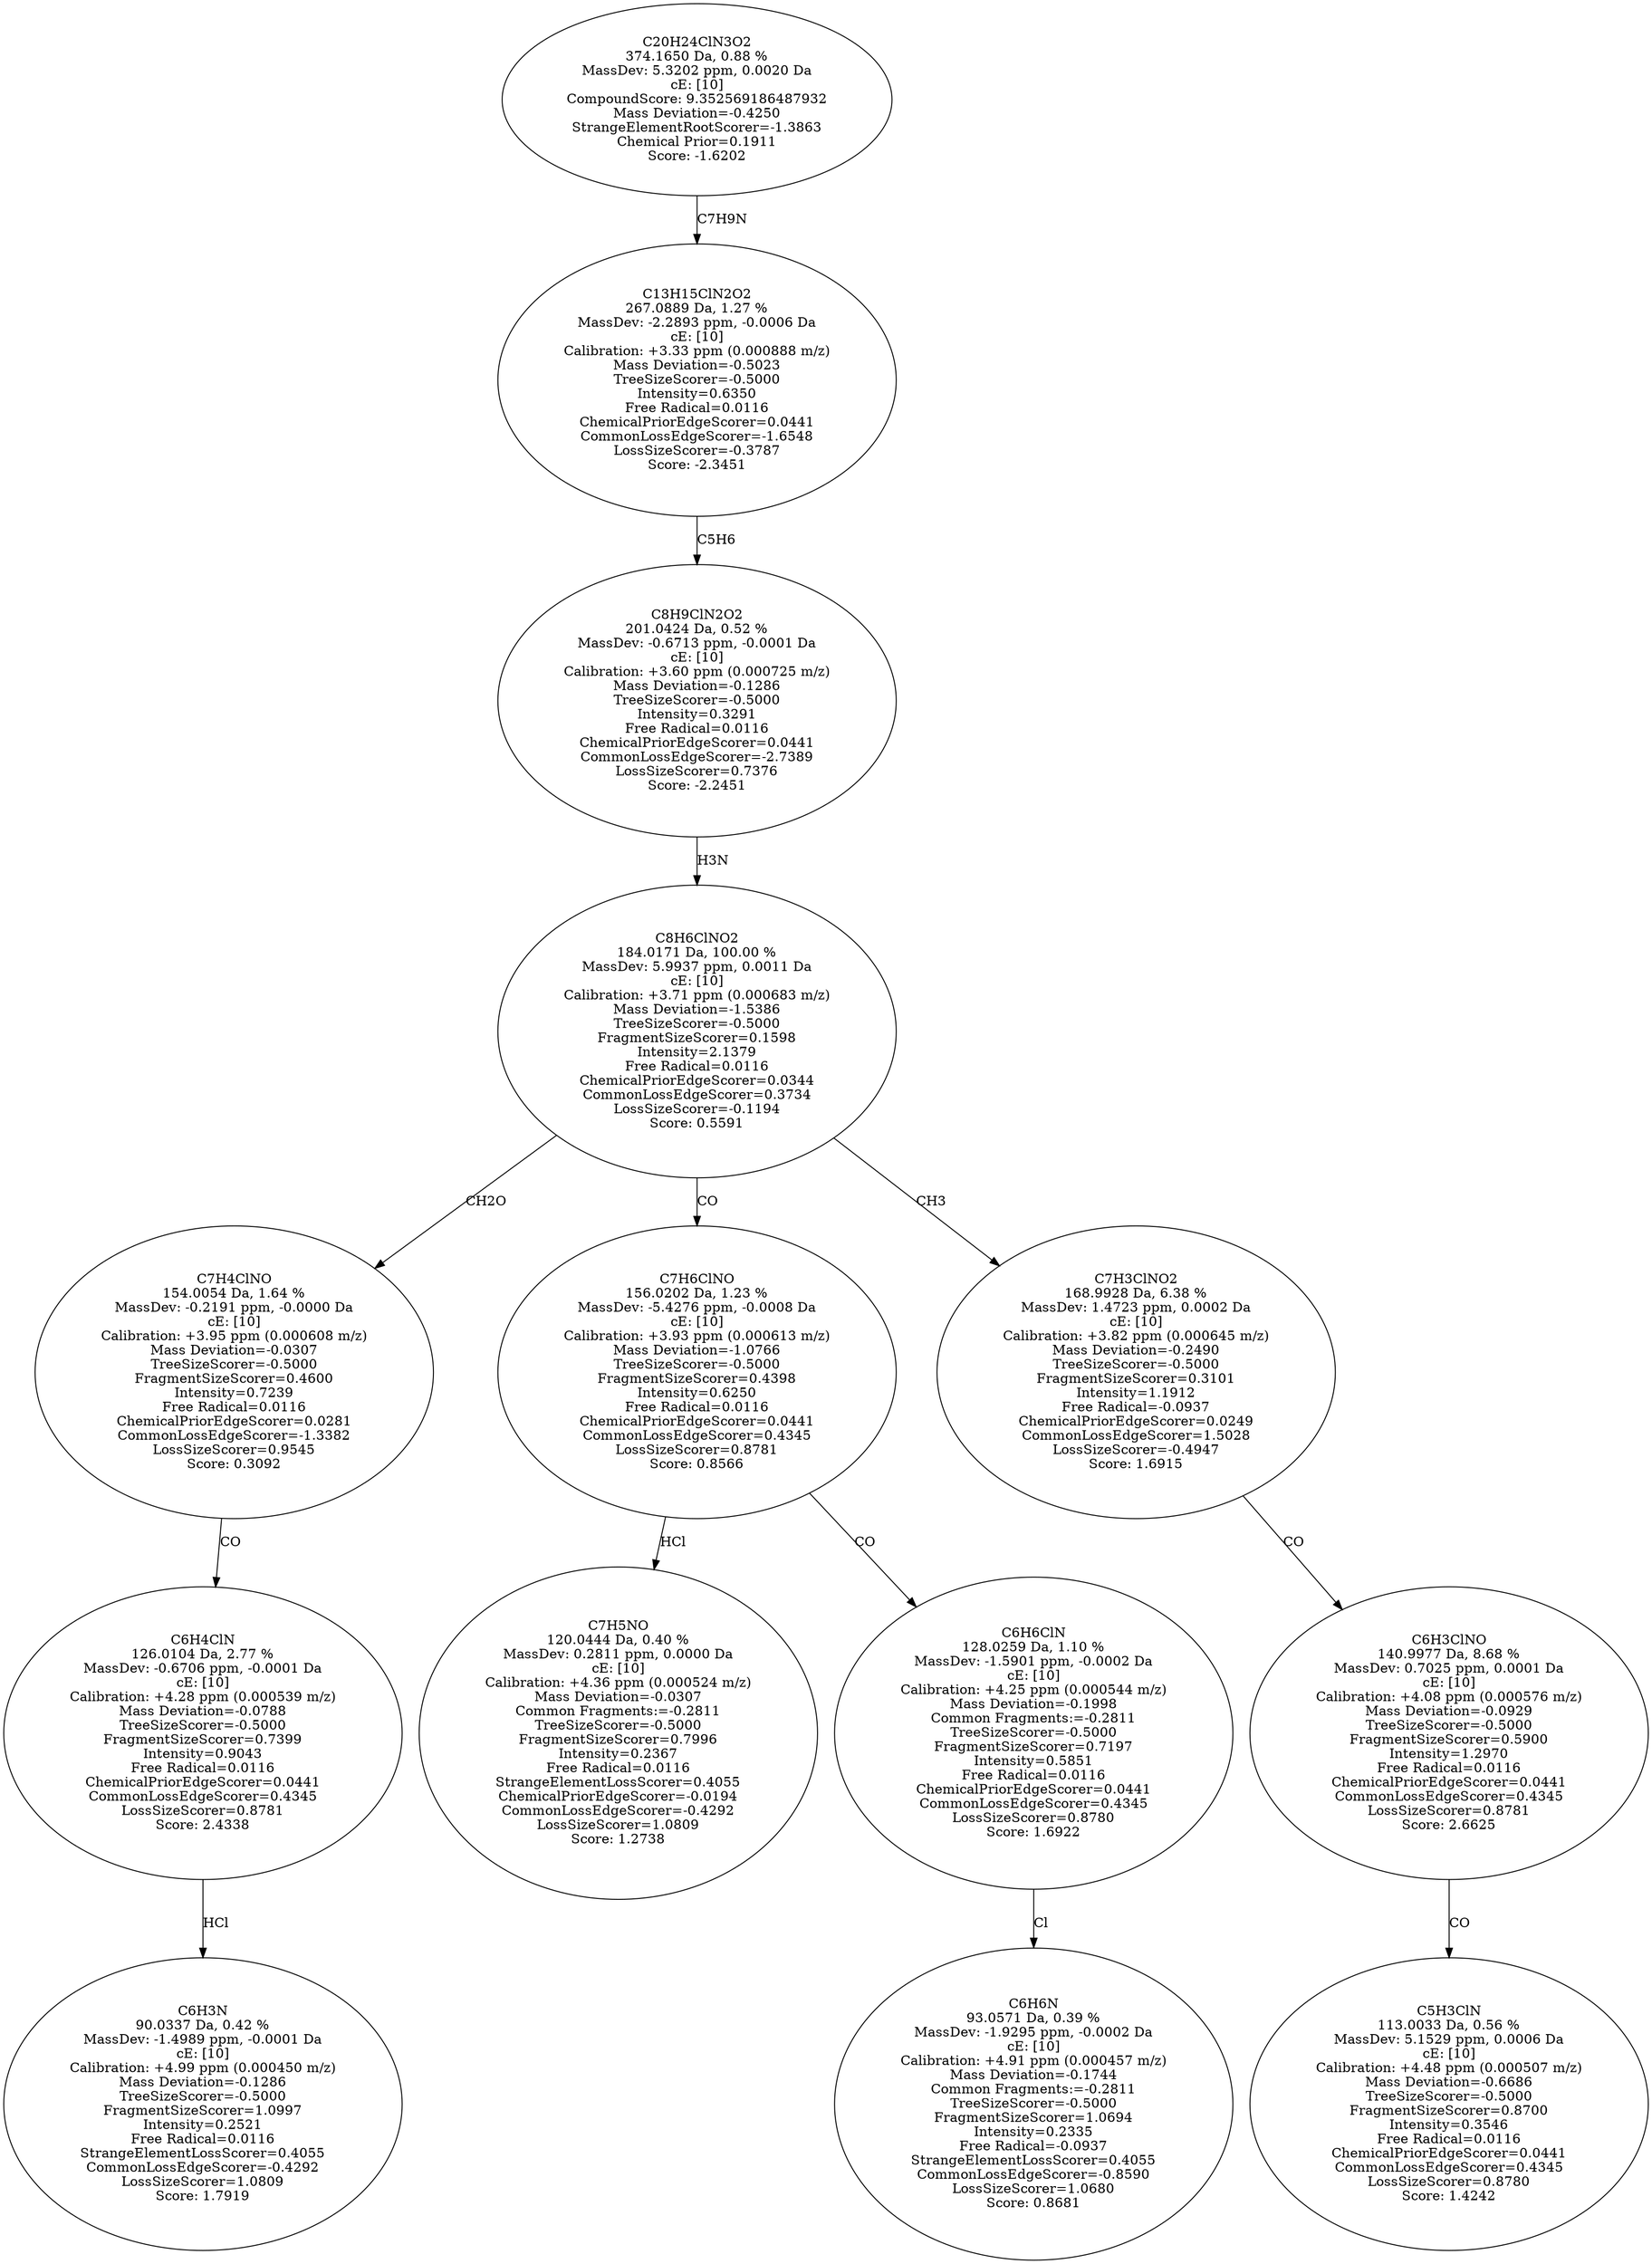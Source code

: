 strict digraph {
v1 [label="C6H3N\n90.0337 Da, 0.42 %\nMassDev: -1.4989 ppm, -0.0001 Da\ncE: [10]\nCalibration: +4.99 ppm (0.000450 m/z)\nMass Deviation=-0.1286\nTreeSizeScorer=-0.5000\nFragmentSizeScorer=1.0997\nIntensity=0.2521\nFree Radical=0.0116\nStrangeElementLossScorer=0.4055\nCommonLossEdgeScorer=-0.4292\nLossSizeScorer=1.0809\nScore: 1.7919"];
v2 [label="C6H4ClN\n126.0104 Da, 2.77 %\nMassDev: -0.6706 ppm, -0.0001 Da\ncE: [10]\nCalibration: +4.28 ppm (0.000539 m/z)\nMass Deviation=-0.0788\nTreeSizeScorer=-0.5000\nFragmentSizeScorer=0.7399\nIntensity=0.9043\nFree Radical=0.0116\nChemicalPriorEdgeScorer=0.0441\nCommonLossEdgeScorer=0.4345\nLossSizeScorer=0.8781\nScore: 2.4338"];
v3 [label="C7H4ClNO\n154.0054 Da, 1.64 %\nMassDev: -0.2191 ppm, -0.0000 Da\ncE: [10]\nCalibration: +3.95 ppm (0.000608 m/z)\nMass Deviation=-0.0307\nTreeSizeScorer=-0.5000\nFragmentSizeScorer=0.4600\nIntensity=0.7239\nFree Radical=0.0116\nChemicalPriorEdgeScorer=0.0281\nCommonLossEdgeScorer=-1.3382\nLossSizeScorer=0.9545\nScore: 0.3092"];
v4 [label="C7H5NO\n120.0444 Da, 0.40 %\nMassDev: 0.2811 ppm, 0.0000 Da\ncE: [10]\nCalibration: +4.36 ppm (0.000524 m/z)\nMass Deviation=-0.0307\nCommon Fragments:=-0.2811\nTreeSizeScorer=-0.5000\nFragmentSizeScorer=0.7996\nIntensity=0.2367\nFree Radical=0.0116\nStrangeElementLossScorer=0.4055\nChemicalPriorEdgeScorer=-0.0194\nCommonLossEdgeScorer=-0.4292\nLossSizeScorer=1.0809\nScore: 1.2738"];
v5 [label="C6H6N\n93.0571 Da, 0.39 %\nMassDev: -1.9295 ppm, -0.0002 Da\ncE: [10]\nCalibration: +4.91 ppm (0.000457 m/z)\nMass Deviation=-0.1744\nCommon Fragments:=-0.2811\nTreeSizeScorer=-0.5000\nFragmentSizeScorer=1.0694\nIntensity=0.2335\nFree Radical=-0.0937\nStrangeElementLossScorer=0.4055\nCommonLossEdgeScorer=-0.8590\nLossSizeScorer=1.0680\nScore: 0.8681"];
v6 [label="C6H6ClN\n128.0259 Da, 1.10 %\nMassDev: -1.5901 ppm, -0.0002 Da\ncE: [10]\nCalibration: +4.25 ppm (0.000544 m/z)\nMass Deviation=-0.1998\nCommon Fragments:=-0.2811\nTreeSizeScorer=-0.5000\nFragmentSizeScorer=0.7197\nIntensity=0.5851\nFree Radical=0.0116\nChemicalPriorEdgeScorer=0.0441\nCommonLossEdgeScorer=0.4345\nLossSizeScorer=0.8780\nScore: 1.6922"];
v7 [label="C7H6ClNO\n156.0202 Da, 1.23 %\nMassDev: -5.4276 ppm, -0.0008 Da\ncE: [10]\nCalibration: +3.93 ppm (0.000613 m/z)\nMass Deviation=-1.0766\nTreeSizeScorer=-0.5000\nFragmentSizeScorer=0.4398\nIntensity=0.6250\nFree Radical=0.0116\nChemicalPriorEdgeScorer=0.0441\nCommonLossEdgeScorer=0.4345\nLossSizeScorer=0.8781\nScore: 0.8566"];
v8 [label="C5H3ClN\n113.0033 Da, 0.56 %\nMassDev: 5.1529 ppm, 0.0006 Da\ncE: [10]\nCalibration: +4.48 ppm (0.000507 m/z)\nMass Deviation=-0.6686\nTreeSizeScorer=-0.5000\nFragmentSizeScorer=0.8700\nIntensity=0.3546\nFree Radical=0.0116\nChemicalPriorEdgeScorer=0.0441\nCommonLossEdgeScorer=0.4345\nLossSizeScorer=0.8780\nScore: 1.4242"];
v9 [label="C6H3ClNO\n140.9977 Da, 8.68 %\nMassDev: 0.7025 ppm, 0.0001 Da\ncE: [10]\nCalibration: +4.08 ppm (0.000576 m/z)\nMass Deviation=-0.0929\nTreeSizeScorer=-0.5000\nFragmentSizeScorer=0.5900\nIntensity=1.2970\nFree Radical=0.0116\nChemicalPriorEdgeScorer=0.0441\nCommonLossEdgeScorer=0.4345\nLossSizeScorer=0.8781\nScore: 2.6625"];
v10 [label="C7H3ClNO2\n168.9928 Da, 6.38 %\nMassDev: 1.4723 ppm, 0.0002 Da\ncE: [10]\nCalibration: +3.82 ppm (0.000645 m/z)\nMass Deviation=-0.2490\nTreeSizeScorer=-0.5000\nFragmentSizeScorer=0.3101\nIntensity=1.1912\nFree Radical=-0.0937\nChemicalPriorEdgeScorer=0.0249\nCommonLossEdgeScorer=1.5028\nLossSizeScorer=-0.4947\nScore: 1.6915"];
v11 [label="C8H6ClNO2\n184.0171 Da, 100.00 %\nMassDev: 5.9937 ppm, 0.0011 Da\ncE: [10]\nCalibration: +3.71 ppm (0.000683 m/z)\nMass Deviation=-1.5386\nTreeSizeScorer=-0.5000\nFragmentSizeScorer=0.1598\nIntensity=2.1379\nFree Radical=0.0116\nChemicalPriorEdgeScorer=0.0344\nCommonLossEdgeScorer=0.3734\nLossSizeScorer=-0.1194\nScore: 0.5591"];
v12 [label="C8H9ClN2O2\n201.0424 Da, 0.52 %\nMassDev: -0.6713 ppm, -0.0001 Da\ncE: [10]\nCalibration: +3.60 ppm (0.000725 m/z)\nMass Deviation=-0.1286\nTreeSizeScorer=-0.5000\nIntensity=0.3291\nFree Radical=0.0116\nChemicalPriorEdgeScorer=0.0441\nCommonLossEdgeScorer=-2.7389\nLossSizeScorer=0.7376\nScore: -2.2451"];
v13 [label="C13H15ClN2O2\n267.0889 Da, 1.27 %\nMassDev: -2.2893 ppm, -0.0006 Da\ncE: [10]\nCalibration: +3.33 ppm (0.000888 m/z)\nMass Deviation=-0.5023\nTreeSizeScorer=-0.5000\nIntensity=0.6350\nFree Radical=0.0116\nChemicalPriorEdgeScorer=0.0441\nCommonLossEdgeScorer=-1.6548\nLossSizeScorer=-0.3787\nScore: -2.3451"];
v14 [label="C20H24ClN3O2\n374.1650 Da, 0.88 %\nMassDev: 5.3202 ppm, 0.0020 Da\ncE: [10]\nCompoundScore: 9.352569186487932\nMass Deviation=-0.4250\nStrangeElementRootScorer=-1.3863\nChemical Prior=0.1911\nScore: -1.6202"];
v2 -> v1 [label="HCl"];
v3 -> v2 [label="CO"];
v11 -> v3 [label="CH2O"];
v7 -> v4 [label="HCl"];
v6 -> v5 [label="Cl"];
v7 -> v6 [label="CO"];
v11 -> v7 [label="CO"];
v9 -> v8 [label="CO"];
v10 -> v9 [label="CO"];
v11 -> v10 [label="CH3"];
v12 -> v11 [label="H3N"];
v13 -> v12 [label="C5H6"];
v14 -> v13 [label="C7H9N"];
}